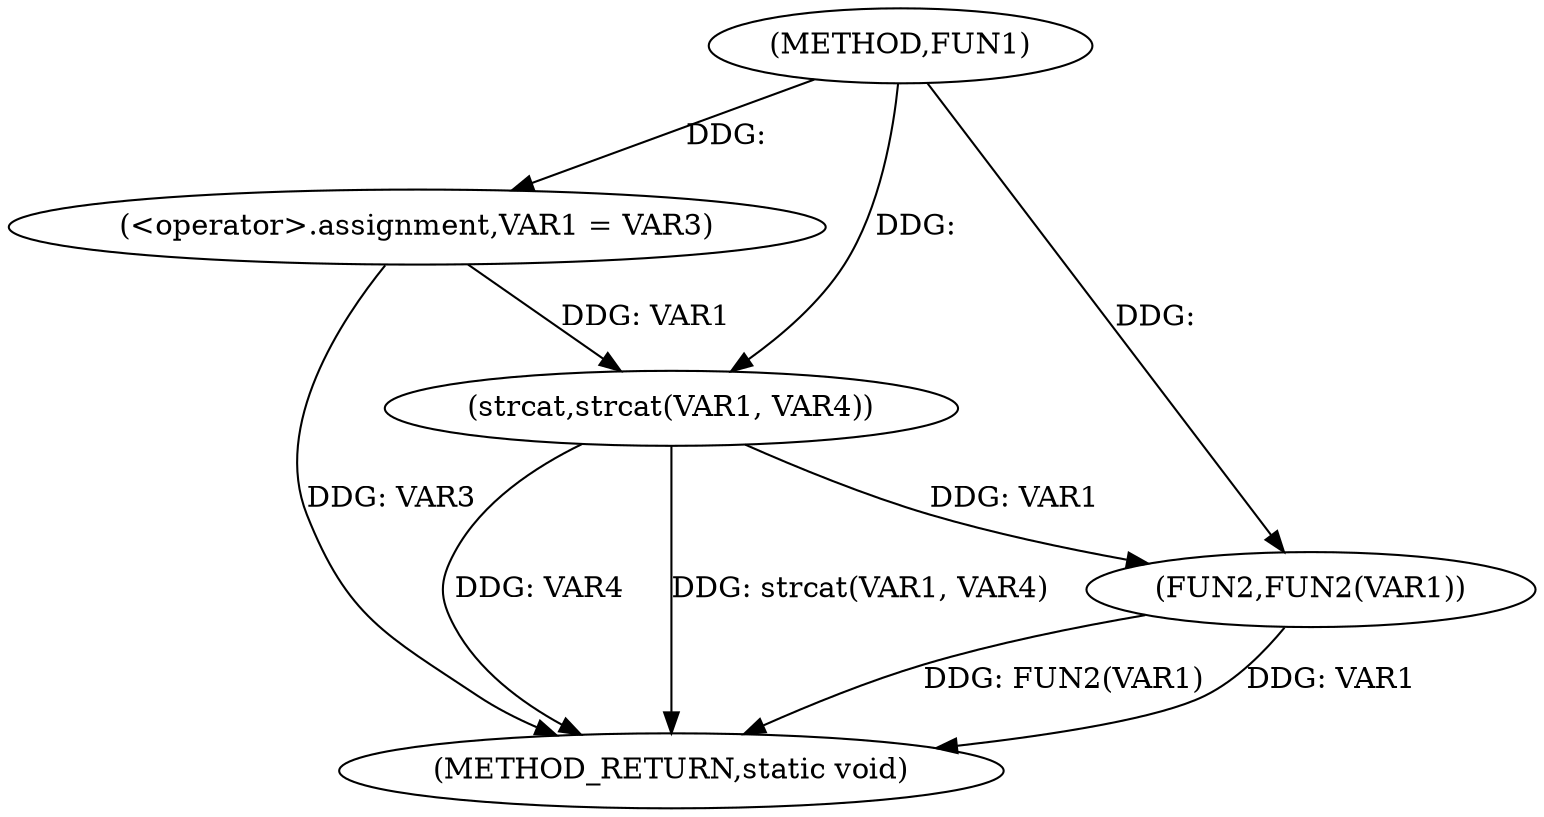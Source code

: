 digraph FUN1 {  
"1000100" [label = "(METHOD,FUN1)" ]
"1000117" [label = "(METHOD_RETURN,static void)" ]
"1000107" [label = "(<operator>.assignment,VAR1 = VAR3)" ]
"1000112" [label = "(strcat,strcat(VAR1, VAR4))" ]
"1000115" [label = "(FUN2,FUN2(VAR1))" ]
  "1000112" -> "1000117"  [ label = "DDG: VAR4"] 
  "1000115" -> "1000117"  [ label = "DDG: FUN2(VAR1)"] 
  "1000112" -> "1000117"  [ label = "DDG: strcat(VAR1, VAR4)"] 
  "1000115" -> "1000117"  [ label = "DDG: VAR1"] 
  "1000107" -> "1000117"  [ label = "DDG: VAR3"] 
  "1000100" -> "1000107"  [ label = "DDG: "] 
  "1000107" -> "1000112"  [ label = "DDG: VAR1"] 
  "1000100" -> "1000112"  [ label = "DDG: "] 
  "1000112" -> "1000115"  [ label = "DDG: VAR1"] 
  "1000100" -> "1000115"  [ label = "DDG: "] 
}
